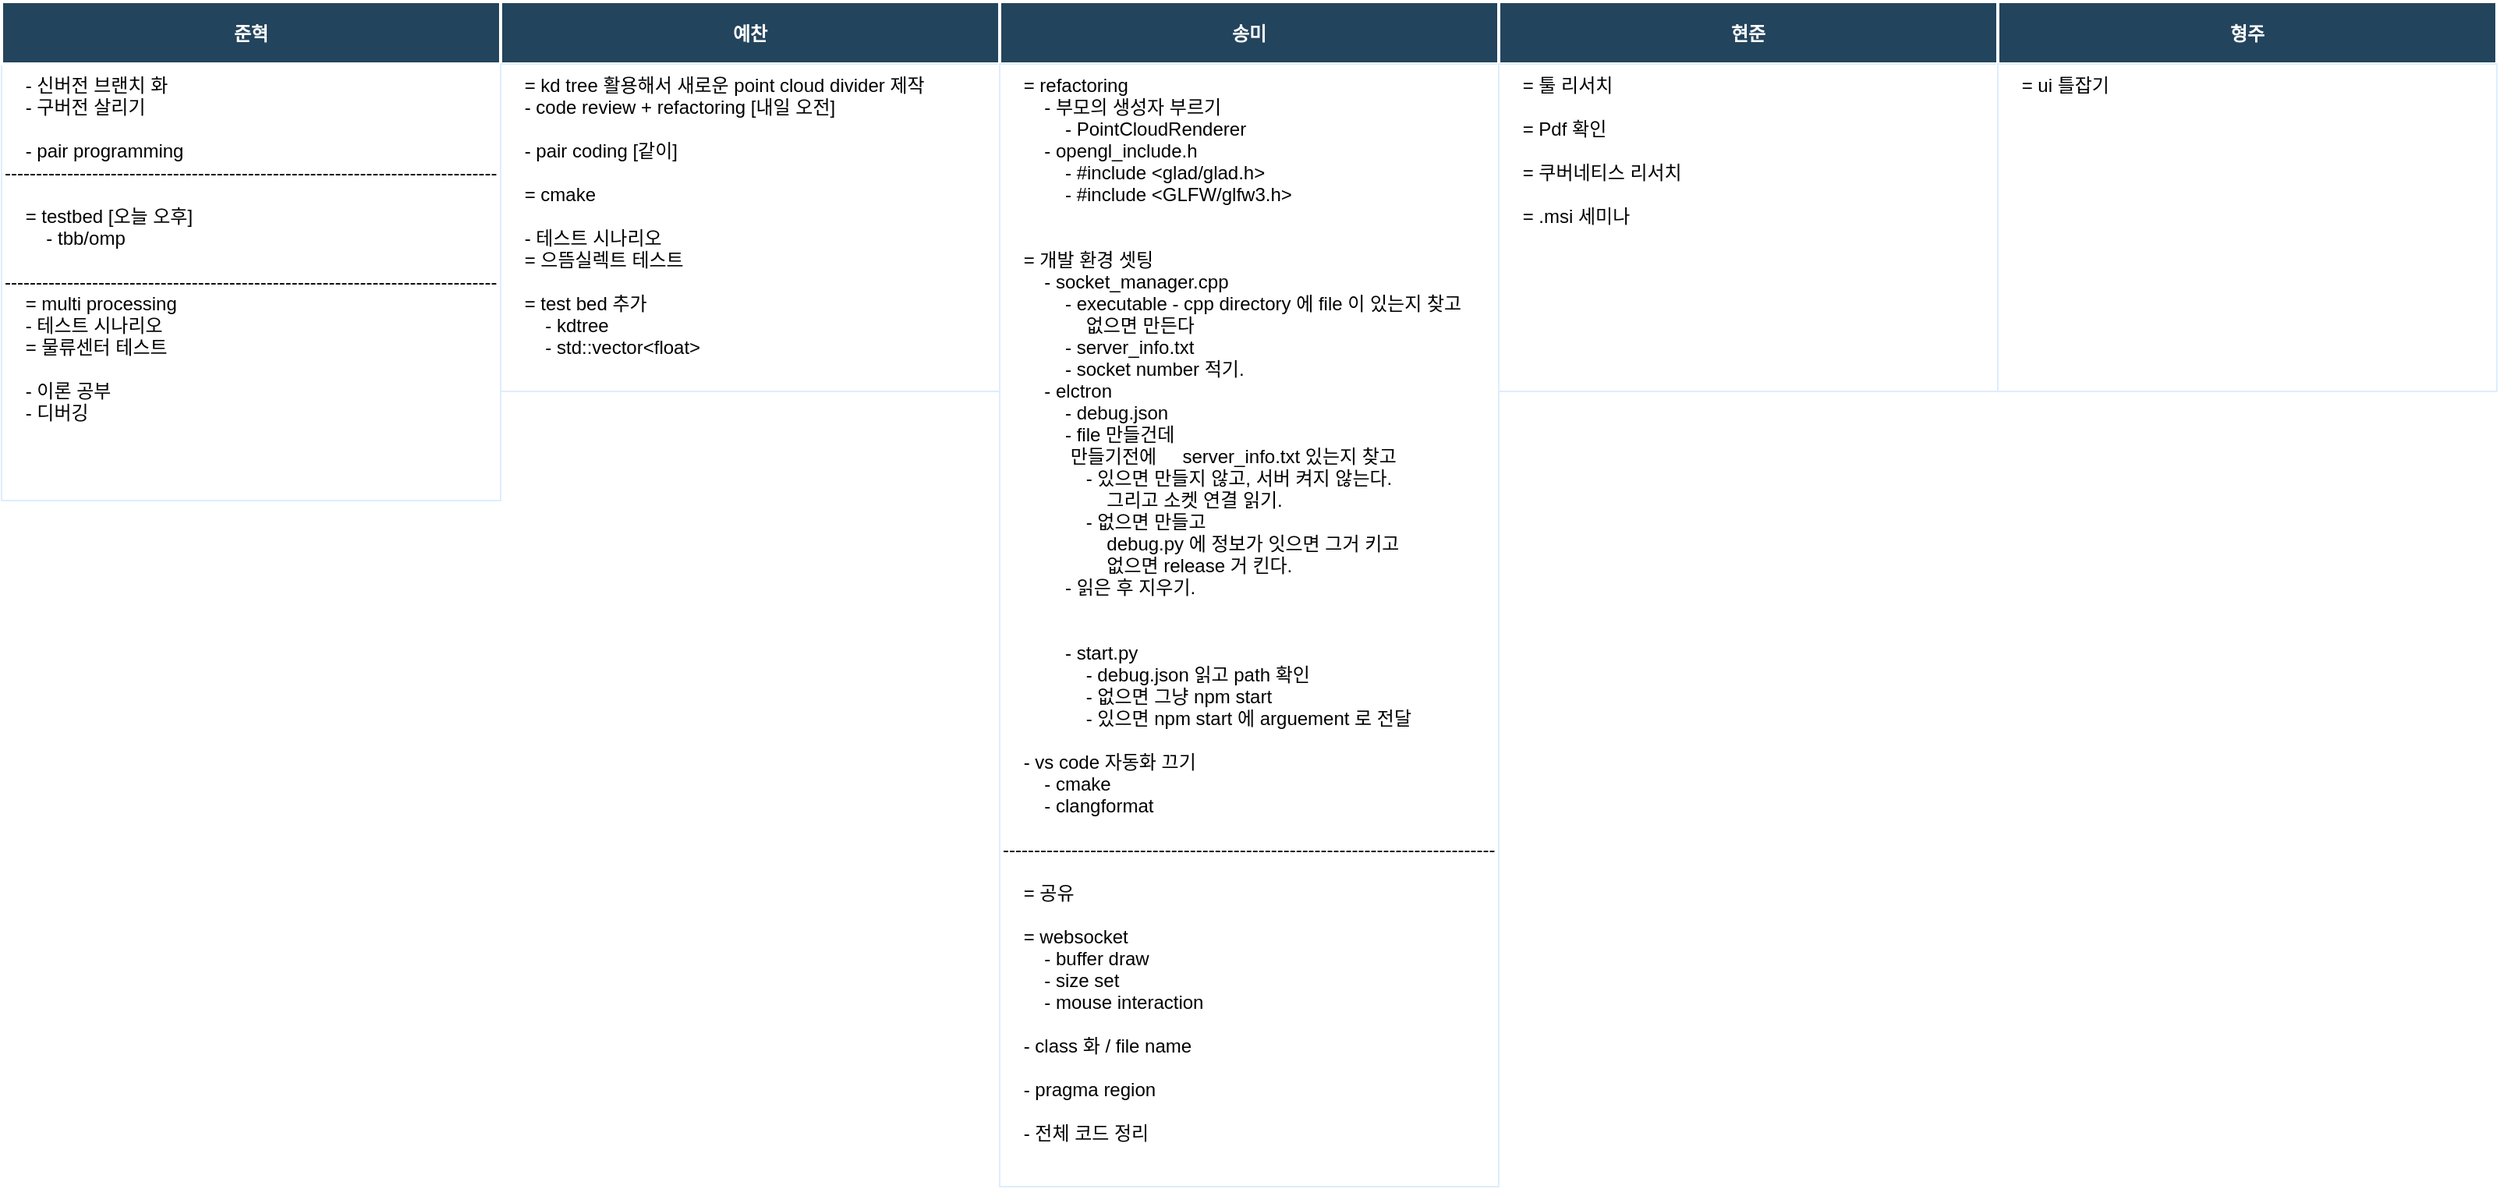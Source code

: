 <mxfile version="24.7.7">
  <diagram name="Page-1" id="8378b5f6-a2b2-b727-a746-972ab9d02e00">
    <mxGraphModel dx="2938.5" dy="627" grid="1" gridSize="10" guides="1" tooltips="1" connect="0" arrows="1" fold="1" page="1" pageScale="1.5" pageWidth="1169" pageHeight="827" background="none" math="0" shadow="0">
      <root>
        <mxCell id="0" />
        <mxCell id="1" parent="0" />
        <mxCell id="75" value="    - 신버전 브랜치 화&#xa;    - 구버전 살리기&#xa;&#xa;    - pair programming&#xa;-------------------------------------------------------------------------------&#xa;&#xa;    = testbed [오늘 오후]&#xa;        - tbb/omp&#xa;&#xa;-------------------------------------------------------------------------------&#xa;    = multi processing&#xa;    - 테스트 시나리오&#xa;    = 물류센터 테스트&#xa;&#xa;    - 이론 공부&#xa;    - 디버깅&#xa;" style="align=left;strokeColor=#DEEDFF;verticalAlign=top;" parent="1" vertex="1">
          <mxGeometry y="200" width="320" height="280" as="geometry" />
        </mxCell>
        <mxCell id="2" value="준혁" style="fillColor=#23445D;strokeColor=#FFFFFF;strokeWidth=2;fontColor=#FFFFFF;fontStyle=1" parent="1" vertex="1">
          <mxGeometry y="160" width="320" height="40" as="geometry" />
        </mxCell>
        <mxCell id="AGhPFDPTPKAuyDsu2DyO-278" value="예찬" style="fillColor=#23445D;strokeColor=#FFFFFF;strokeWidth=2;fontColor=#FFFFFF;fontStyle=1" vertex="1" parent="1">
          <mxGeometry x="320" y="160" width="320" height="40" as="geometry" />
        </mxCell>
        <mxCell id="AGhPFDPTPKAuyDsu2DyO-279" value="    = kd tree 활용해서 새로운 point cloud divider 제작&#xa;    - code review + refactoring [내일 오전]&#xa;&#xa;    - pair coding [같이]&#xa;&#xa;    = cmake&#xa;&#xa;    - 테스트 시나리오&#xa;    = 으뜸실렉트 테스트&#xa;&#xa;    = test bed 추가&#xa;        - kdtree&#xa;        - std::vector&lt;float&gt;&#xa;&#xa;" style="align=left;strokeColor=#DEEDFF;verticalAlign=top;horizontal=1;" vertex="1" parent="1">
          <mxGeometry x="320" y="200" width="320" height="210" as="geometry" />
        </mxCell>
        <mxCell id="AGhPFDPTPKAuyDsu2DyO-280" value="송미" style="fillColor=#23445D;strokeColor=#FFFFFF;strokeWidth=2;fontColor=#FFFFFF;fontStyle=1" vertex="1" parent="1">
          <mxGeometry x="640" y="160" width="320" height="40" as="geometry" />
        </mxCell>
        <UserObject label="    = refactoring&#xa;        - 부모의 생성자 부르기&#xa;            - PointCloudRenderer&#xa;        - opengl_include.h&#xa;            - #include &lt;glad/glad.h&gt;&#xa;            - #include &lt;GLFW/glfw3.h&gt;&#xa;&#xa;&#xa;    = 개발 환경 셋팅&#xa;        - socket_manager.cpp&#xa;            - executable - cpp directory 에 file 이 있는지 찾고 &#xa;                없으면 만든다&#xa;            - server_info.txt&#xa;            - socket number 적기.&#xa;        - elctron&#xa;            - debug.json&#xa;            - file 만들건데&#xa;             만들기전에     server_info.txt 있는지 찾고&#xa;                - 있으면 만들지 않고, 서버 켜지 않는다. &#xa;                    그리고 소켓 연결 읽기.&#xa;                - 없으면 만들고&#xa;                    debug.py 에 정보가 잇으면 그거 키고&#xa;                    없으면 release 거 킨다.&#xa;            - 읽은 후 지우기.&#xa;&#xa;&#xa;            - start.py&#xa;                - debug.json 읽고 path 확인&#xa;                - 없으면 그냥 npm start&#xa;                - 있으면 npm start 에 arguement 로 전달&#xa;    &#xa;    - vs code 자동화 끄기&#xa;        - cmake&#xa;        - clangformat&#xa;&#xa;-------------------------------------------------------------------------------&#xa;&#xa;    = 공유&#xa;&#xa;    = websocket&#xa;        - buffer draw&#xa;        - size set&#xa;        - mouse interaction&#xa;&#xa;    - class 화 / file name&#xa;&#xa;    - pragma region&#xa;&#xa;    - 전체 코드 정리" link="31&#xa;1. 부모의 생성자 부르기&#xa;    PointCloudRenderer&#xa;2. opengl_include.h&#xa;    #include &lt;glad/glad.h&gt;&#xa;    #include &lt;GLFW/glfw3.h&gt;&#xa;3. socket_manager.cpp&#xa;    executable - cpp directory 에 file 이 있는지 찾고 없으면 만든다&#xa;    server_info.txt&#xa;    socket number 적기.&#xa;4. elctron&#xa;    debug.json&#xa;    p_engine_cpp : &quot;&quot;&#xa;    value = &quot;cpp. path&quot;&#xa;    electron 가동시 여기에 path 없으면 자기 release 에서 가지고 오기&#xa;    있으면 있는곳으로 가동하기.&#xa;    file 만들건데&#xa;    만들기전에     server_info.txt 있는지 찾고&#xa;        있으면 만들지 않고, 서버 켜지 않는다. 그리고 소켓 연결 읽기.&#xa;        없으면 만들고&#xa;            debug.py 에 정보가 잇으면 그거 키고&#xa;            없으면 release 거 킨다.&#xa;    읽은 후 지우기.&#xa;    start.py&#xa;        debug.json 읽고 path 확인&#xa;        없으면 그냥 npm start&#xa;        있으면 npm start 에 arguement 로 전달&#xa;    &#xa;5. vs code 자동화 끄기&#xa;    cmake&#xa;    clangformat" id="AGhPFDPTPKAuyDsu2DyO-281">
          <mxCell style="align=left;strokeColor=#DEEDFF;verticalAlign=top;horizontal=1;" vertex="1" parent="1">
            <mxGeometry x="640" y="200" width="320" height="720" as="geometry" />
          </mxCell>
        </UserObject>
        <mxCell id="AGhPFDPTPKAuyDsu2DyO-282" value="현준" style="fillColor=#23445D;strokeColor=#FFFFFF;strokeWidth=2;fontColor=#FFFFFF;fontStyle=1" vertex="1" parent="1">
          <mxGeometry x="960" y="160" width="320" height="40" as="geometry" />
        </mxCell>
        <mxCell id="AGhPFDPTPKAuyDsu2DyO-283" value="    = 툴 리서치&#xa;&#xa;    = Pdf 확인&#xa;&#xa;    = 쿠버네티스 리서치&#xa;&#xa;    = .msi 세미나&#xa;&#xa;&#xa;&#xa;" style="align=left;strokeColor=#DEEDFF;verticalAlign=top;horizontal=1;" vertex="1" parent="1">
          <mxGeometry x="960" y="200" width="320" height="210" as="geometry" />
        </mxCell>
        <mxCell id="AGhPFDPTPKAuyDsu2DyO-284" value="형주" style="fillColor=#23445D;strokeColor=#FFFFFF;strokeWidth=2;fontColor=#FFFFFF;fontStyle=1" vertex="1" parent="1">
          <mxGeometry x="1280" y="160" width="320" height="40" as="geometry" />
        </mxCell>
        <mxCell id="AGhPFDPTPKAuyDsu2DyO-285" value="    = ui 틀잡기&#xa;" style="align=left;strokeColor=#DEEDFF;verticalAlign=top;horizontal=1;" vertex="1" parent="1">
          <mxGeometry x="1280" y="200" width="320" height="210" as="geometry" />
        </mxCell>
      </root>
    </mxGraphModel>
  </diagram>
</mxfile>
